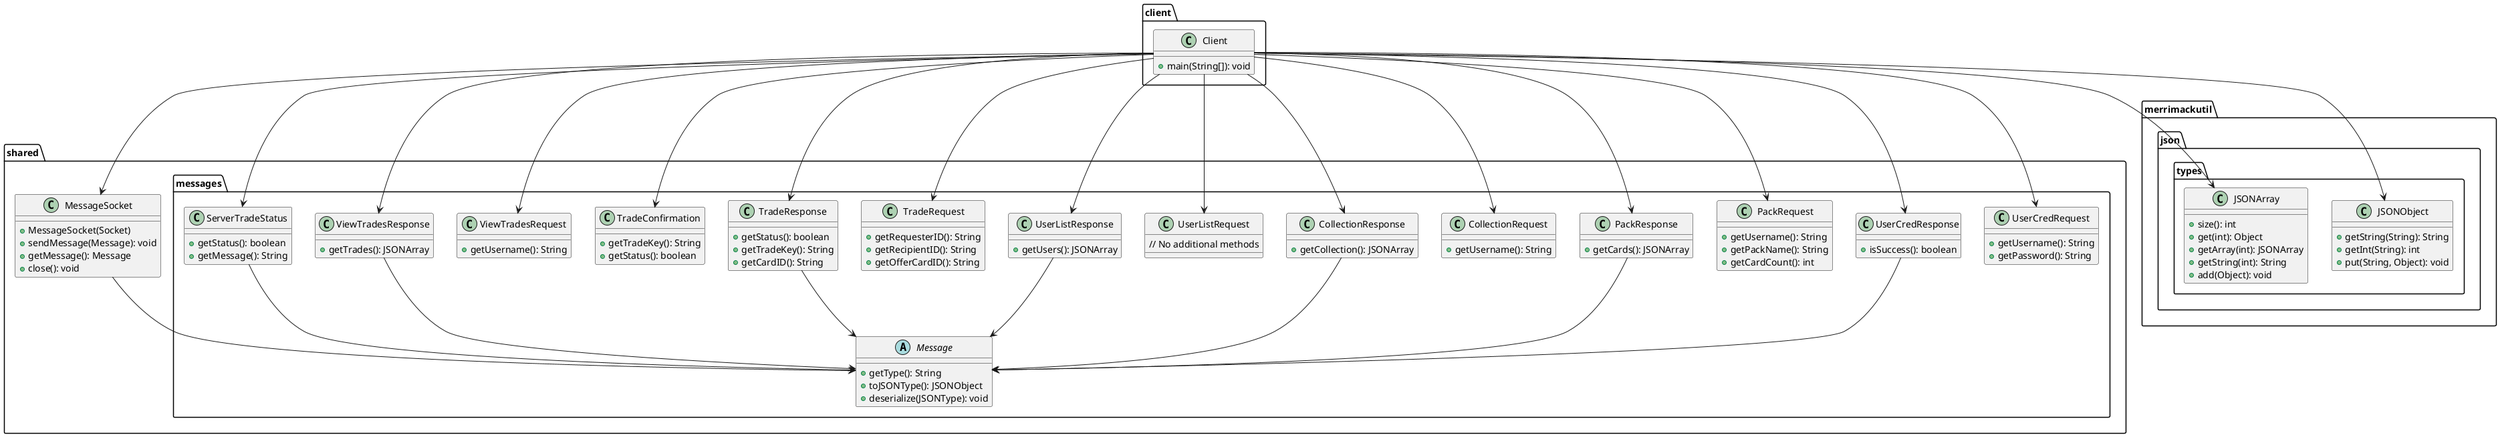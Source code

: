 @startuml

package client {
    class Client {
        +main(String[]): void
    }
}

package shared {
    class MessageSocket {
        +MessageSocket(Socket)
        +sendMessage(Message): void
        +getMessage(): Message
        +close(): void
    }
}

package shared.messages {
    abstract class Message {
        +getType(): String
        +toJSONType(): JSONObject
        +deserialize(JSONType): void
    }

    class UserCredRequest {
        +getUsername(): String
        +getPassword(): String
    }

    class UserCredResponse {
        +isSuccess(): boolean
    }

    class PackRequest {
        +getUsername(): String
        +getPackName(): String
        +getCardCount(): int
    }

    class PackResponse {
        +getCards(): JSONArray
    }

    class CollectionRequest {
        +getUsername(): String
    }

    class CollectionResponse {
        +getCollection(): JSONArray
    }

    class UserListRequest {
        // No additional methods
    }

    class UserListResponse {
        +getUsers(): JSONArray
    }

    class TradeRequest {
        +getRequesterID(): String
        +getRecipientID(): String
        +getOfferCardID(): String
    }

    class TradeResponse {
        +getStatus(): boolean
        +getTradeKey(): String
        +getCardID(): String
    }

    class TradeConfirmation {
        +getTradeKey(): String
        +getStatus(): boolean
    }

    class ViewTradesRequest {
        +getUsername(): String
    }

    class ViewTradesResponse {
        +getTrades(): JSONArray
    }

    class ServerTradeStatus {
        +getStatus(): boolean
        +getMessage(): String
    }
}

' JSON packages
package merrimackutil.json.types {
    class JSONObject {
        +getString(String): String
        +getInt(String): int
        +put(String, Object): void
    }
    class JSONArray {
        +size(): int
        +get(int): Object
        +getArray(int): JSONArray
        +getString(int): String
        +add(Object): void
    }
}

' Relationships
Client --> MessageSocket
Client --> UserCredRequest
Client --> UserCredResponse
Client --> PackRequest
Client --> PackResponse
Client --> CollectionRequest
Client --> CollectionResponse
Client --> UserListRequest
Client --> UserListResponse
Client --> TradeRequest
Client --> TradeResponse
Client --> TradeConfirmation
Client --> ViewTradesRequest
Client --> ViewTradesResponse
Client --> ServerTradeStatus
Client --> JSONObject
Client --> JSONArray

MessageSocket --> Message
UserCredResponse --> Message
PackResponse --> Message
CollectionResponse --> Message
UserListResponse --> Message
ViewTradesResponse --> Message
ServerTradeStatus --> Message
TradeResponse --> Message

@enduml